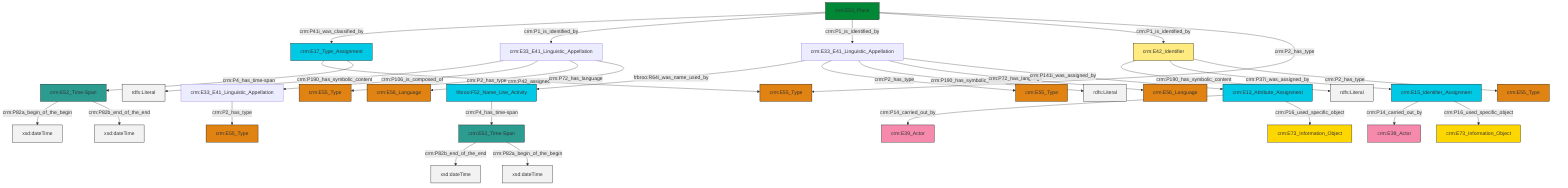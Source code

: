 graph TD
classDef Literal fill:#f2f2f2,stroke:#000000;
classDef CRM_Entity fill:#FFFFFF,stroke:#000000;
classDef Temporal_Entity fill:#00C9E6, stroke:#000000;
classDef Type fill:#E18312, stroke:#000000;
classDef Time-Span fill:#2C9C91, stroke:#000000;
classDef Appellation fill:#FFEB7F, stroke:#000000;
classDef Place fill:#008836, stroke:#000000;
classDef Persistent_Item fill:#B266B2, stroke:#000000;
classDef Conceptual_Object fill:#FFD700, stroke:#000000;
classDef Physical_Thing fill:#D2B48C, stroke:#000000;
classDef Actor fill:#f58aad, stroke:#000000;
classDef PC_Classes fill:#4ce600, stroke:#000000;
classDef Multi fill:#cccccc,stroke:#000000;

4["crm:E53_Place"]:::Place -->|crm:P41i_was_classified_by| 5["crm:E17_Type_Assignment"]:::Temporal_Entity
5["crm:E17_Type_Assignment"]:::Temporal_Entity -->|crm:P42_assigned| 8["crm:E55_Type"]:::Type
10["crm:E33_E41_Linguistic_Appellation"]:::Default -->|frbroo:R64i_was_name_used_by| 11["frbroo:F52_Name_Use_Activity"]:::Temporal_Entity
15["crm:E52_Time-Span"]:::Time-Span -->|crm:P82b_end_of_the_end| 16[xsd:dateTime]:::Literal
17["crm:E15_Identifier_Assignment"]:::Temporal_Entity -->|crm:P14_carried_out_by| 18["crm:E39_Actor"]:::Actor
10["crm:E33_E41_Linguistic_Appellation"]:::Default -->|crm:P2_has_type| 21["crm:E55_Type"]:::Type
17["crm:E15_Identifier_Assignment"]:::Temporal_Entity -->|crm:P16_used_specific_object| 25["crm:E73_Information_Object"]:::Conceptual_Object
26["crm:E33_E41_Linguistic_Appellation"]:::Default -->|crm:P190_has_symbolic_content| 27[rdfs:Literal]:::Literal
4["crm:E53_Place"]:::Place -->|crm:P1_is_identified_by| 26["crm:E33_E41_Linguistic_Appellation"]:::Default
28["crm:E52_Time-Span"]:::Time-Span -->|crm:P82a_begin_of_the_begin| 29[xsd:dateTime]:::Literal
31["crm:E42_Identifier"]:::Appellation -->|crm:P190_has_symbolic_content| 32[rdfs:Literal]:::Literal
10["crm:E33_E41_Linguistic_Appellation"]:::Default -->|crm:P190_has_symbolic_content| 33[rdfs:Literal]:::Literal
0["crm:E33_E41_Linguistic_Appellation"]:::Default -->|crm:P2_has_type| 35["crm:E55_Type"]:::Type
4["crm:E53_Place"]:::Place -->|crm:P1_is_identified_by| 10["crm:E33_E41_Linguistic_Appellation"]:::Default
31["crm:E42_Identifier"]:::Appellation -->|crm:P37i_was_assigned_by| 17["crm:E15_Identifier_Assignment"]:::Temporal_Entity
26["crm:E33_E41_Linguistic_Appellation"]:::Default -->|crm:P106_is_composed_of| 0["crm:E33_E41_Linguistic_Appellation"]:::Default
22["crm:E13_Attribute_Assignment"]:::Temporal_Entity -->|crm:P14_carried_out_by| 2["crm:E39_Actor"]:::Actor
4["crm:E53_Place"]:::Place -->|crm:P1_is_identified_by| 31["crm:E42_Identifier"]:::Appellation
26["crm:E33_E41_Linguistic_Appellation"]:::Default -->|crm:P2_has_type| 13["crm:E55_Type"]:::Type
15["crm:E52_Time-Span"]:::Time-Span -->|crm:P82a_begin_of_the_begin| 40[xsd:dateTime]:::Literal
11["frbroo:F52_Name_Use_Activity"]:::Temporal_Entity -->|crm:P4_has_time-span| 15["crm:E52_Time-Span"]:::Time-Span
22["crm:E13_Attribute_Assignment"]:::Temporal_Entity -->|crm:P16_used_specific_object| 44["crm:E73_Information_Object"]:::Conceptual_Object
31["crm:E42_Identifier"]:::Appellation -->|crm:P2_has_type| 45["crm:E55_Type"]:::Type
4["crm:E53_Place"]:::Place -->|crm:P2_has_type| 8["crm:E55_Type"]:::Type
28["crm:E52_Time-Span"]:::Time-Span -->|crm:P82b_end_of_the_end| 49[xsd:dateTime]:::Literal
26["crm:E33_E41_Linguistic_Appellation"]:::Default -->|crm:P72_has_language| 47["crm:E56_Language"]:::Type
10["crm:E33_E41_Linguistic_Appellation"]:::Default -->|crm:P72_has_language| 6["crm:E56_Language"]:::Type
5["crm:E17_Type_Assignment"]:::Temporal_Entity -->|crm:P4_has_time-span| 28["crm:E52_Time-Span"]:::Time-Span
10["crm:E33_E41_Linguistic_Appellation"]:::Default -->|crm:P141i_was_assigned_by| 22["crm:E13_Attribute_Assignment"]:::Temporal_Entity